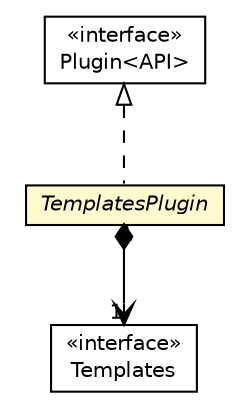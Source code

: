 #!/usr/local/bin/dot
#
# Class diagram 
# Generated by UMLGraph version R5_6-24-gf6e263 (http://www.umlgraph.org/)
#

digraph G {
	edge [fontname="Helvetica",fontsize=10,labelfontname="Helvetica",labelfontsize=10];
	node [fontname="Helvetica",fontsize=10,shape=plaintext];
	nodesep=0.25;
	ranksep=0.5;
	// io.werval.api.Plugin<API>
	c38085 [label=<<table title="io.werval.api.Plugin" border="0" cellborder="1" cellspacing="0" cellpadding="2" port="p" href="../Plugin.html">
		<tr><td><table border="0" cellspacing="0" cellpadding="1">
<tr><td align="center" balign="center"> &#171;interface&#187; </td></tr>
<tr><td align="center" balign="center"> Plugin&lt;API&gt; </td></tr>
		</table></td></tr>
		</table>>, URL="../Plugin.html", fontname="Helvetica", fontcolor="black", fontsize=10.0];
	// io.werval.api.templates.Templates
	c38161 [label=<<table title="io.werval.api.templates.Templates" border="0" cellborder="1" cellspacing="0" cellpadding="2" port="p" href="./Templates.html">
		<tr><td><table border="0" cellspacing="0" cellpadding="1">
<tr><td align="center" balign="center"> &#171;interface&#187; </td></tr>
<tr><td align="center" balign="center"> Templates </td></tr>
		</table></td></tr>
		</table>>, URL="./Templates.html", fontname="Helvetica", fontcolor="black", fontsize=10.0];
	// io.werval.api.templates.TemplatesPlugin
	c38162 [label=<<table title="io.werval.api.templates.TemplatesPlugin" border="0" cellborder="1" cellspacing="0" cellpadding="2" port="p" bgcolor="lemonChiffon" href="./TemplatesPlugin.html">
		<tr><td><table border="0" cellspacing="0" cellpadding="1">
<tr><td align="center" balign="center"><font face="Helvetica-Oblique"> TemplatesPlugin </font></td></tr>
		</table></td></tr>
		</table>>, URL="./TemplatesPlugin.html", fontname="Helvetica", fontcolor="black", fontsize=10.0];
	//io.werval.api.templates.TemplatesPlugin implements io.werval.api.Plugin<API>
	c38085:p -> c38162:p [dir=back,arrowtail=empty,style=dashed];
	// io.werval.api.templates.TemplatesPlugin NAVCOMPOSED io.werval.api.templates.Templates
	c38162:p -> c38161:p [taillabel="1", label="", headlabel="1", fontname="Helvetica", fontcolor="black", fontsize=10.0, color="black", arrowhead=open, arrowtail=diamond, dir=both];
}

